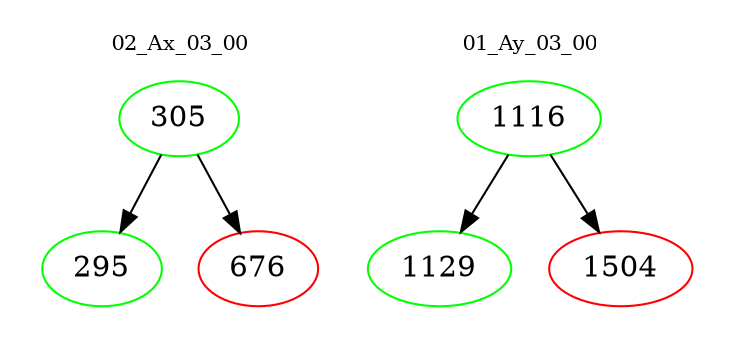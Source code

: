 digraph{
subgraph cluster_0 {
color = white
label = "02_Ax_03_00";
fontsize=10;
T0_305 [label="305", color="green"]
T0_305 -> T0_295 [color="black"]
T0_295 [label="295", color="green"]
T0_305 -> T0_676 [color="black"]
T0_676 [label="676", color="red"]
}
subgraph cluster_1 {
color = white
label = "01_Ay_03_00";
fontsize=10;
T1_1116 [label="1116", color="green"]
T1_1116 -> T1_1129 [color="black"]
T1_1129 [label="1129", color="green"]
T1_1116 -> T1_1504 [color="black"]
T1_1504 [label="1504", color="red"]
}
}
